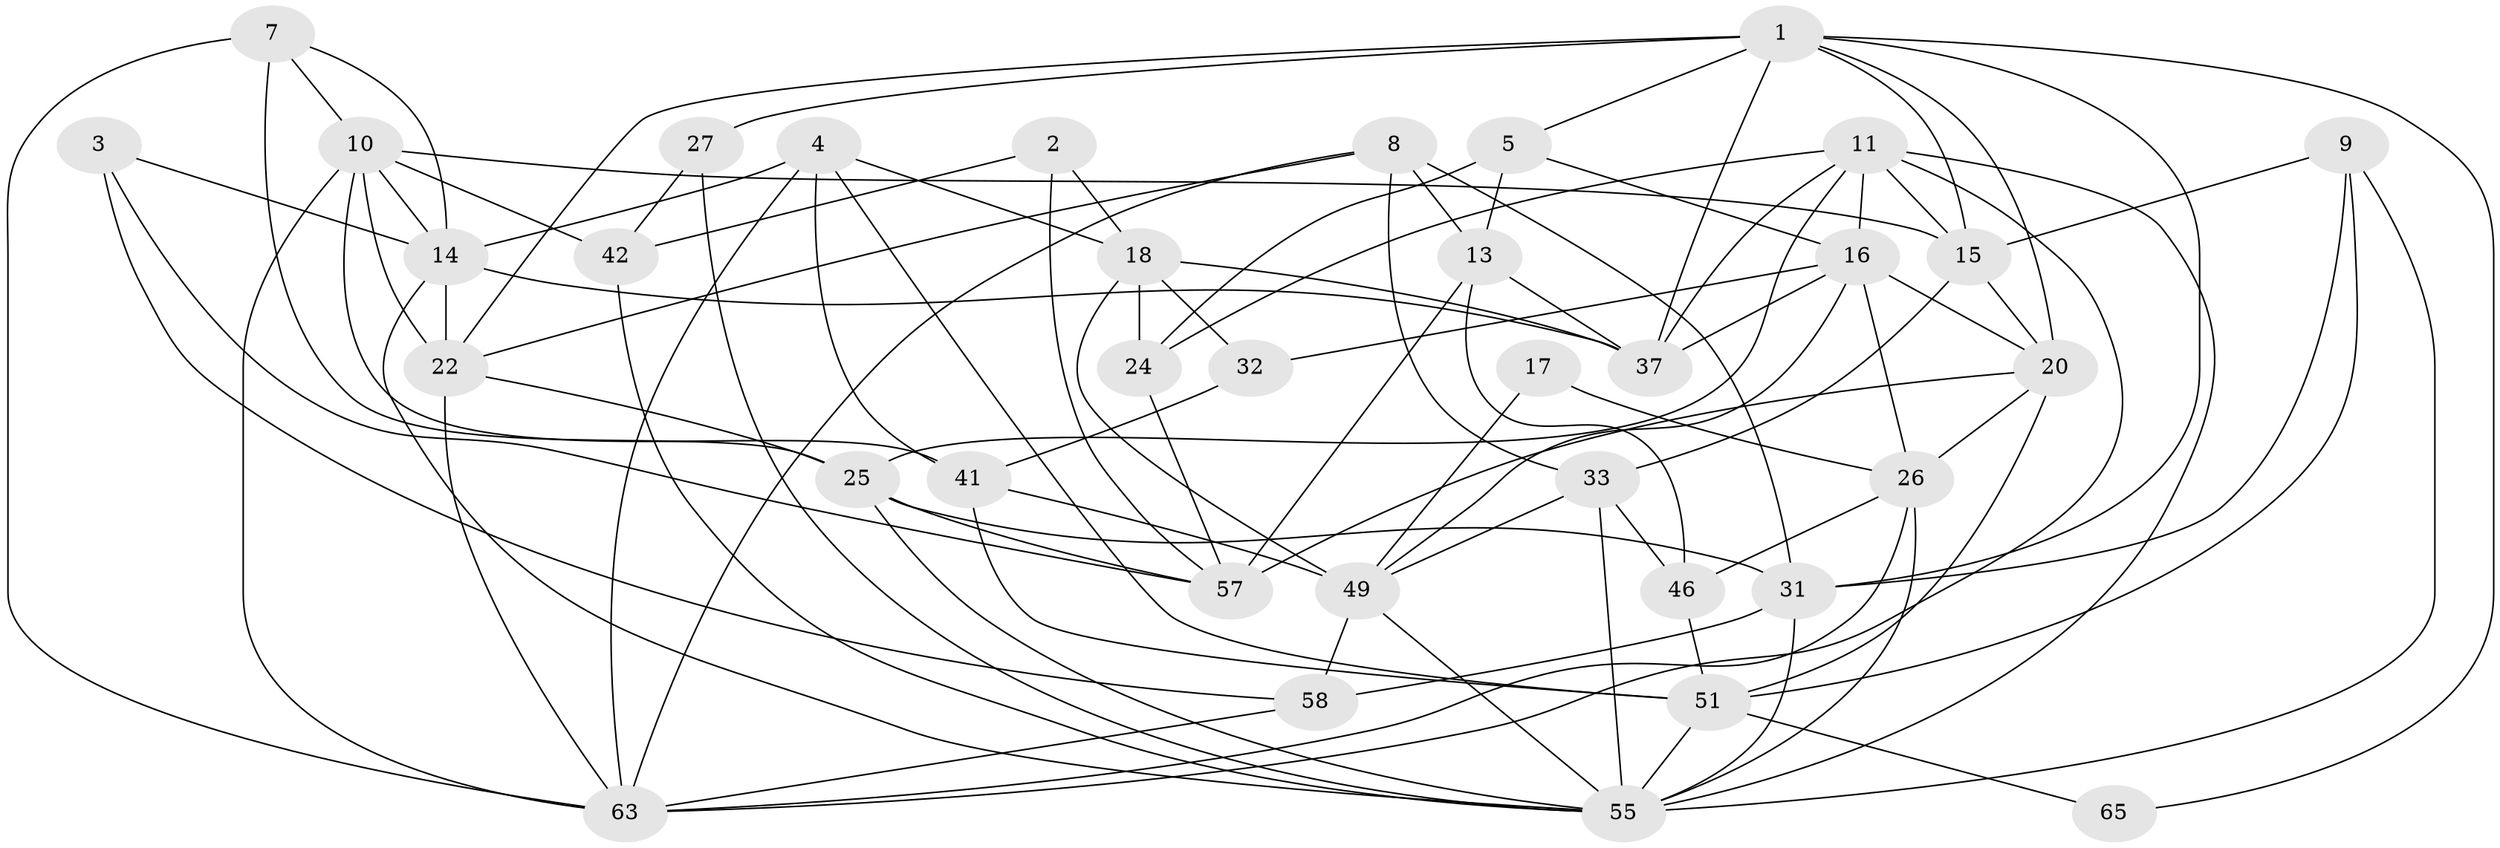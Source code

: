 // Generated by graph-tools (version 1.1) at 2025/52/02/27/25 19:52:02]
// undirected, 36 vertices, 96 edges
graph export_dot {
graph [start="1"]
  node [color=gray90,style=filled];
  1 [super="+6"];
  2 [super="+19"];
  3 [super="+36"];
  4 [super="+21"];
  5 [super="+54"];
  7 [super="+12"];
  8 [super="+60"];
  9;
  10 [super="+43"];
  11 [super="+44"];
  13 [super="+38"];
  14 [super="+23"];
  15 [super="+34"];
  16 [super="+48"];
  17;
  18 [super="+28"];
  20 [super="+40"];
  22 [super="+30"];
  24 [super="+29"];
  25 [super="+35"];
  26 [super="+39"];
  27;
  31 [super="+50"];
  32 [super="+45"];
  33 [super="+59"];
  37 [super="+56"];
  41 [super="+47"];
  42 [super="+66"];
  46;
  49 [super="+52"];
  51 [super="+53"];
  55 [super="+61"];
  57 [super="+62"];
  58;
  63 [super="+64"];
  65;
  1 -- 22;
  1 -- 5;
  1 -- 27;
  1 -- 37;
  1 -- 20;
  1 -- 15;
  1 -- 65;
  1 -- 31;
  2 -- 57;
  2 -- 18;
  2 -- 42;
  3 -- 14;
  3 -- 57;
  3 -- 58;
  4 -- 63;
  4 -- 41;
  4 -- 51;
  4 -- 18;
  4 -- 14;
  5 -- 13;
  5 -- 24;
  5 -- 16;
  7 -- 14;
  7 -- 10;
  7 -- 63;
  7 -- 25;
  8 -- 22;
  8 -- 63;
  8 -- 13;
  8 -- 33;
  8 -- 31;
  9 -- 51;
  9 -- 55;
  9 -- 15;
  9 -- 31;
  10 -- 22;
  10 -- 14;
  10 -- 63;
  10 -- 41;
  10 -- 15;
  10 -- 42;
  11 -- 15 [weight=2];
  11 -- 55;
  11 -- 16;
  11 -- 63;
  11 -- 37;
  11 -- 25;
  11 -- 24;
  13 -- 57 [weight=2];
  13 -- 46;
  13 -- 37;
  14 -- 55;
  14 -- 22;
  14 -- 37 [weight=2];
  15 -- 20;
  15 -- 33;
  16 -- 26;
  16 -- 32;
  16 -- 49;
  16 -- 20;
  16 -- 37;
  17 -- 26;
  17 -- 49;
  18 -- 49;
  18 -- 32;
  18 -- 37;
  18 -- 24;
  20 -- 57;
  20 -- 51;
  20 -- 26;
  22 -- 25;
  22 -- 63;
  24 -- 57;
  25 -- 55;
  25 -- 57;
  25 -- 31;
  26 -- 63;
  26 -- 46;
  26 -- 55;
  27 -- 55;
  27 -- 42;
  31 -- 58;
  31 -- 55;
  32 -- 41;
  33 -- 49;
  33 -- 55;
  33 -- 46;
  41 -- 51;
  41 -- 49 [weight=2];
  42 -- 55;
  46 -- 51;
  49 -- 58;
  49 -- 55;
  51 -- 65;
  51 -- 55;
  58 -- 63;
}
